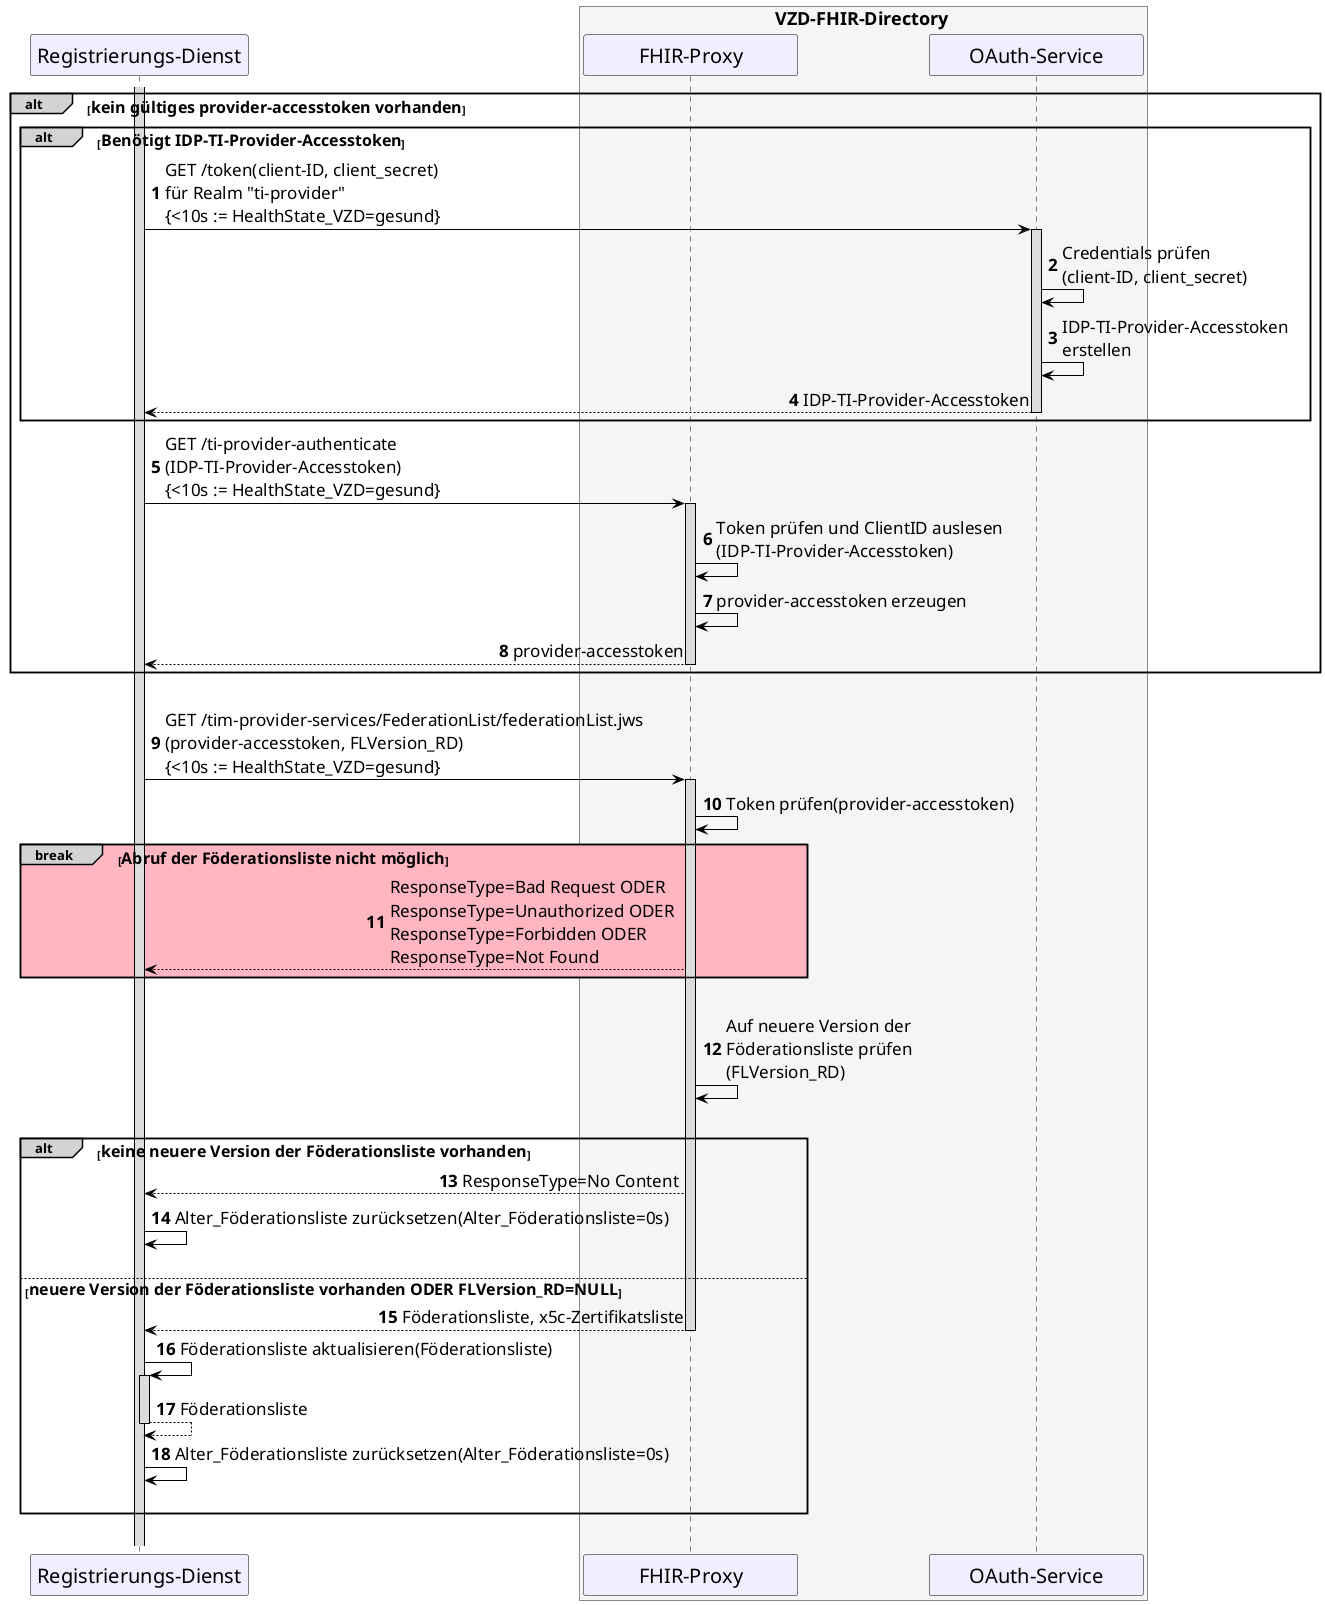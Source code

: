 /' 
# TI-Messenger 1.1.1
# TI-Messenger-Dienst
# UC - 
# Sequence Diagram
# Name: Provider authentifizieren und Föderationsliste abrufen
'/

@startuml
skinparam sequenceMessageAlign direction
skinparam minClassWidth 200
skinparam BoxPadding 1
skinparam sequenceReferenceHeaderBackgroundColor palegreen
scale max 2048 width

skinparam sequence {
ArrowColor black
ArrowFontSize 17
ActorBorderColor black
LifeLineBorderColor black
LifeLineBackgroundColor Gainsboro

ParticipantBorderColor Motivation
ParticipantBackgroundColor Motivation
ParticipantFontName Impact
ParticipantFontSize 20
ParticipantFontColor black
ParticipantBorderColor Black
ParticipantBackgroundColor MOTIVATION

ActorBackgroundColor Gainsboro
ActorFontColor black
ActorFontSize 20
ActorFontName Aapex
}

autonumber

participant RD as "Registrierungs-Dienst"
box <size:18>VZD-FHIR-Directory</size> #WhiteSmoke
  participant FP as "FHIR-Proxy"
  participant AS as "OAuth-Service"
end box

alt#LightGrey <size:16>kein gültiges provider-accesstoken vorhanden</size>
  activate RD
  alt#LightGrey <size:16>Benötigt IDP-TI-Provider-Accesstoken</size>
      RD -> AS: GET /token(client-ID, client_secret)\nfür Realm "ti-provider"\n{<10s := HealthState_VZD=gesund}
      activate AS
      AS -> AS: Credentials prüfen \n(client-ID, client_secret)
      AS -> AS: IDP-TI-Provider-Accesstoken\nerstellen
      AS --> RD: IDP-TI-Provider-Accesstoken
      deactivate AS
  end
  RD -> FP: GET /ti-provider-authenticate\n(IDP-TI-Provider-Accesstoken)\n{<10s := HealthState_VZD=gesund}
  activate FP
  FP -> FP: Token prüfen und ClientID auslesen\n(IDP-TI-Provider-Accesstoken)
  FP -> FP: provider-accesstoken erzeugen
  FP --> RD: provider-accesstoken
  deactivate FP
end

|||
RD->FP: GET /tim-provider-services/FederationList/federationList.jws\n(provider-accesstoken, FLVersion_RD)\n{<10s := HealthState_VZD=gesund}
  Activate FP
FP->FP: Token prüfen(provider-accesstoken)

break#LightGrey #LightPink <size:16>Abruf der Föderationsliste nicht möglich</size>
  FP-->RD: ResponseType=Bad Request ODER \nResponseType=Unauthorized ODER \nResponseType=Forbidden ODER \nResponseType=Not Found
end 

|||
FP->FP: Auf neuere Version der \nFöderationsliste prüfen\n(FLVersion_RD)
|||

alt#LightGrey <size:16>keine neuere Version der Föderationsliste vorhanden</size>
  FP-->RD: ResponseType=No Content
  RD->RD: Alter_Föderationsliste zurücksetzen(Alter_Föderationsliste=0s)
  |||
else <size:16>neuere Version der Föderationsliste vorhanden ODER FLVersion_RD=NULL</size>
  FP-->RD: Föderationsliste, x5c-Zertifikatsliste
      Deactivate FP
  RD->RD++: Föderationsliste aktualisieren(Föderationsliste)
  return Föderationsliste
  RD->RD: Alter_Föderationsliste zurücksetzen(Alter_Föderationsliste=0s)
  |||
end
|||
@enduml
